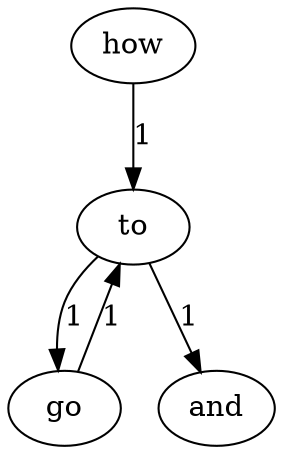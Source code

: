 digraph G{
how;
and;
go;
to;
how->to[label=1];
go->to[label=1];
to->and[label=1];
to->go[label=1];
}
